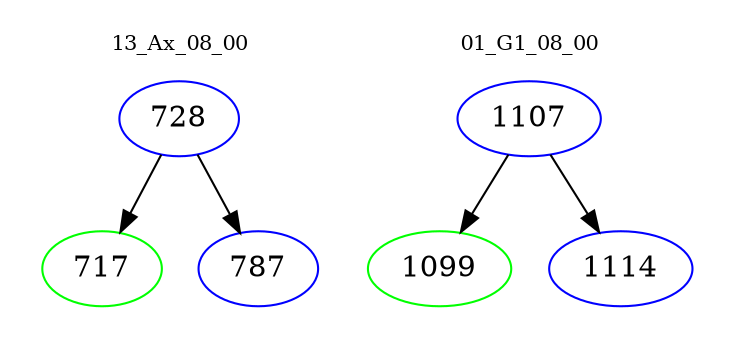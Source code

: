 digraph{
subgraph cluster_0 {
color = white
label = "13_Ax_08_00";
fontsize=10;
T0_728 [label="728", color="blue"]
T0_728 -> T0_717 [color="black"]
T0_717 [label="717", color="green"]
T0_728 -> T0_787 [color="black"]
T0_787 [label="787", color="blue"]
}
subgraph cluster_1 {
color = white
label = "01_G1_08_00";
fontsize=10;
T1_1107 [label="1107", color="blue"]
T1_1107 -> T1_1099 [color="black"]
T1_1099 [label="1099", color="green"]
T1_1107 -> T1_1114 [color="black"]
T1_1114 [label="1114", color="blue"]
}
}
